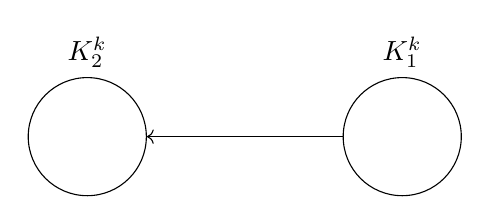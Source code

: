 \begin{tikzpicture}[]
\node[draw, circle, align=center, minimum size=1.5cm,label={[]above:$K_2^k$}] (0) at (0,0) {$$};
\node[draw, circle, align=center, minimum size=1.5cm,label={[]above:$K_1^k$}] (1) at (4,0) {$$};

\draw[->] (1) to node[] {$$} (0);

\end{tikzpicture}